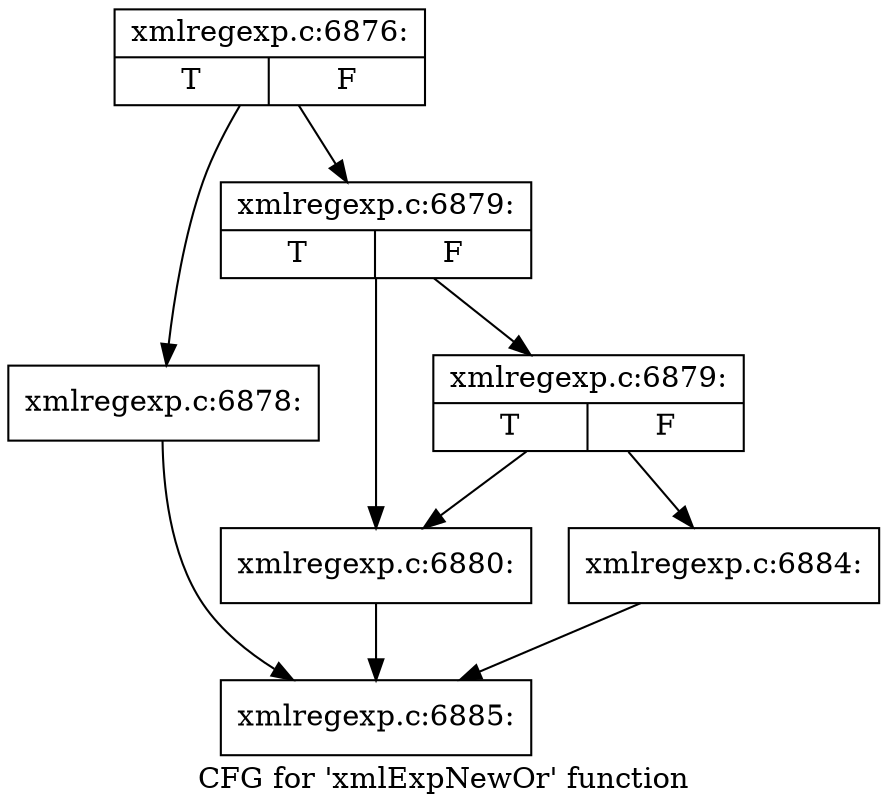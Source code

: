 digraph "CFG for 'xmlExpNewOr' function" {
	label="CFG for 'xmlExpNewOr' function";

	Node0x41827d0 [shape=record,label="{xmlregexp.c:6876:|{<s0>T|<s1>F}}"];
	Node0x41827d0 -> Node0x41868a0;
	Node0x41827d0 -> Node0x41868f0;
	Node0x41868a0 [shape=record,label="{xmlregexp.c:6878:}"];
	Node0x41868a0 -> Node0x4182b00;
	Node0x41868f0 [shape=record,label="{xmlregexp.c:6879:|{<s0>T|<s1>F}}"];
	Node0x41868f0 -> Node0x40edd50;
	Node0x41868f0 -> Node0x40eddf0;
	Node0x40eddf0 [shape=record,label="{xmlregexp.c:6879:|{<s0>T|<s1>F}}"];
	Node0x40eddf0 -> Node0x40edd50;
	Node0x40eddf0 -> Node0x40edda0;
	Node0x40edd50 [shape=record,label="{xmlregexp.c:6880:}"];
	Node0x40edd50 -> Node0x4182b00;
	Node0x40edda0 [shape=record,label="{xmlregexp.c:6884:}"];
	Node0x40edda0 -> Node0x4182b00;
	Node0x4182b00 [shape=record,label="{xmlregexp.c:6885:}"];
}
